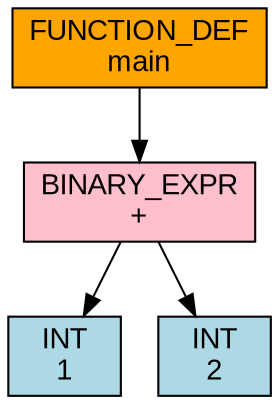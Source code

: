 digraph AST {
    node [fontname="Arial"];
    edge [fontname="Arial"];
    rankdir=TB;
    node0 [label="FUNCTION_DEF\nmain", shape=box, style=filled, fillcolor="orange"];
    node1 [label="BINARY_EXPR\n+", shape=box, style=filled, fillcolor="pink"];
    node2 [label="INT\n1", shape=box, style=filled, fillcolor="lightblue"];
    node1 -> node2;
    node3 [label="INT\n2", shape=box, style=filled, fillcolor="lightblue"];
    node1 -> node3;
    node0 -> node1;
}
